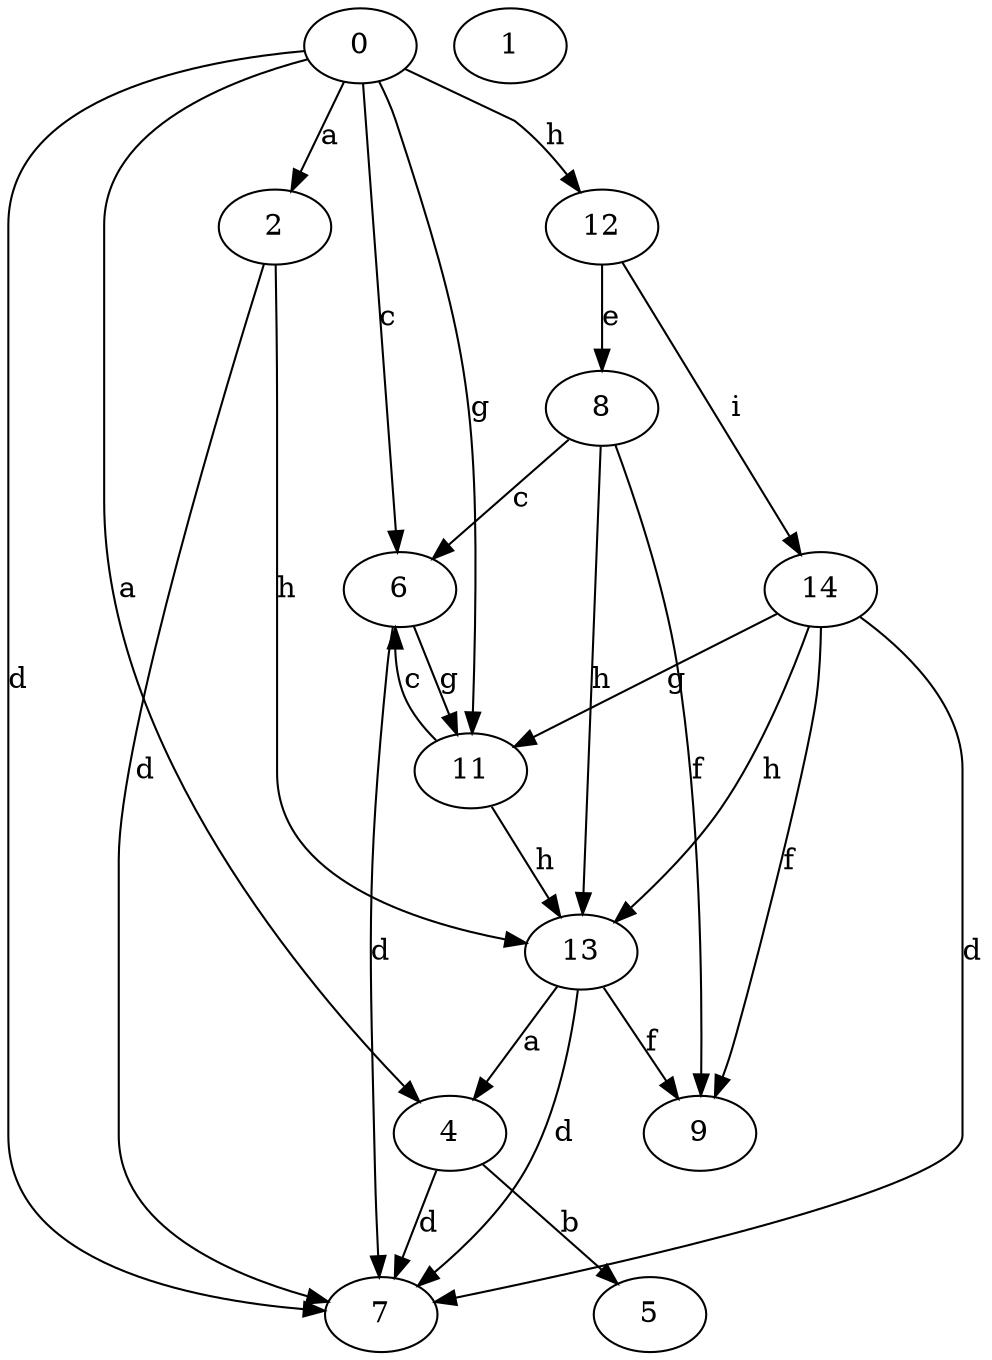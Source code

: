 strict digraph  {
2;
4;
0;
1;
5;
6;
7;
8;
9;
11;
12;
13;
14;
2 -> 7  [label=d];
2 -> 13  [label=h];
4 -> 5  [label=b];
4 -> 7  [label=d];
0 -> 2  [label=a];
0 -> 4  [label=a];
0 -> 6  [label=c];
0 -> 7  [label=d];
0 -> 11  [label=g];
0 -> 12  [label=h];
6 -> 7  [label=d];
6 -> 11  [label=g];
8 -> 6  [label=c];
8 -> 9  [label=f];
8 -> 13  [label=h];
11 -> 6  [label=c];
11 -> 13  [label=h];
12 -> 8  [label=e];
12 -> 14  [label=i];
13 -> 4  [label=a];
13 -> 7  [label=d];
13 -> 9  [label=f];
14 -> 7  [label=d];
14 -> 9  [label=f];
14 -> 11  [label=g];
14 -> 13  [label=h];
}
